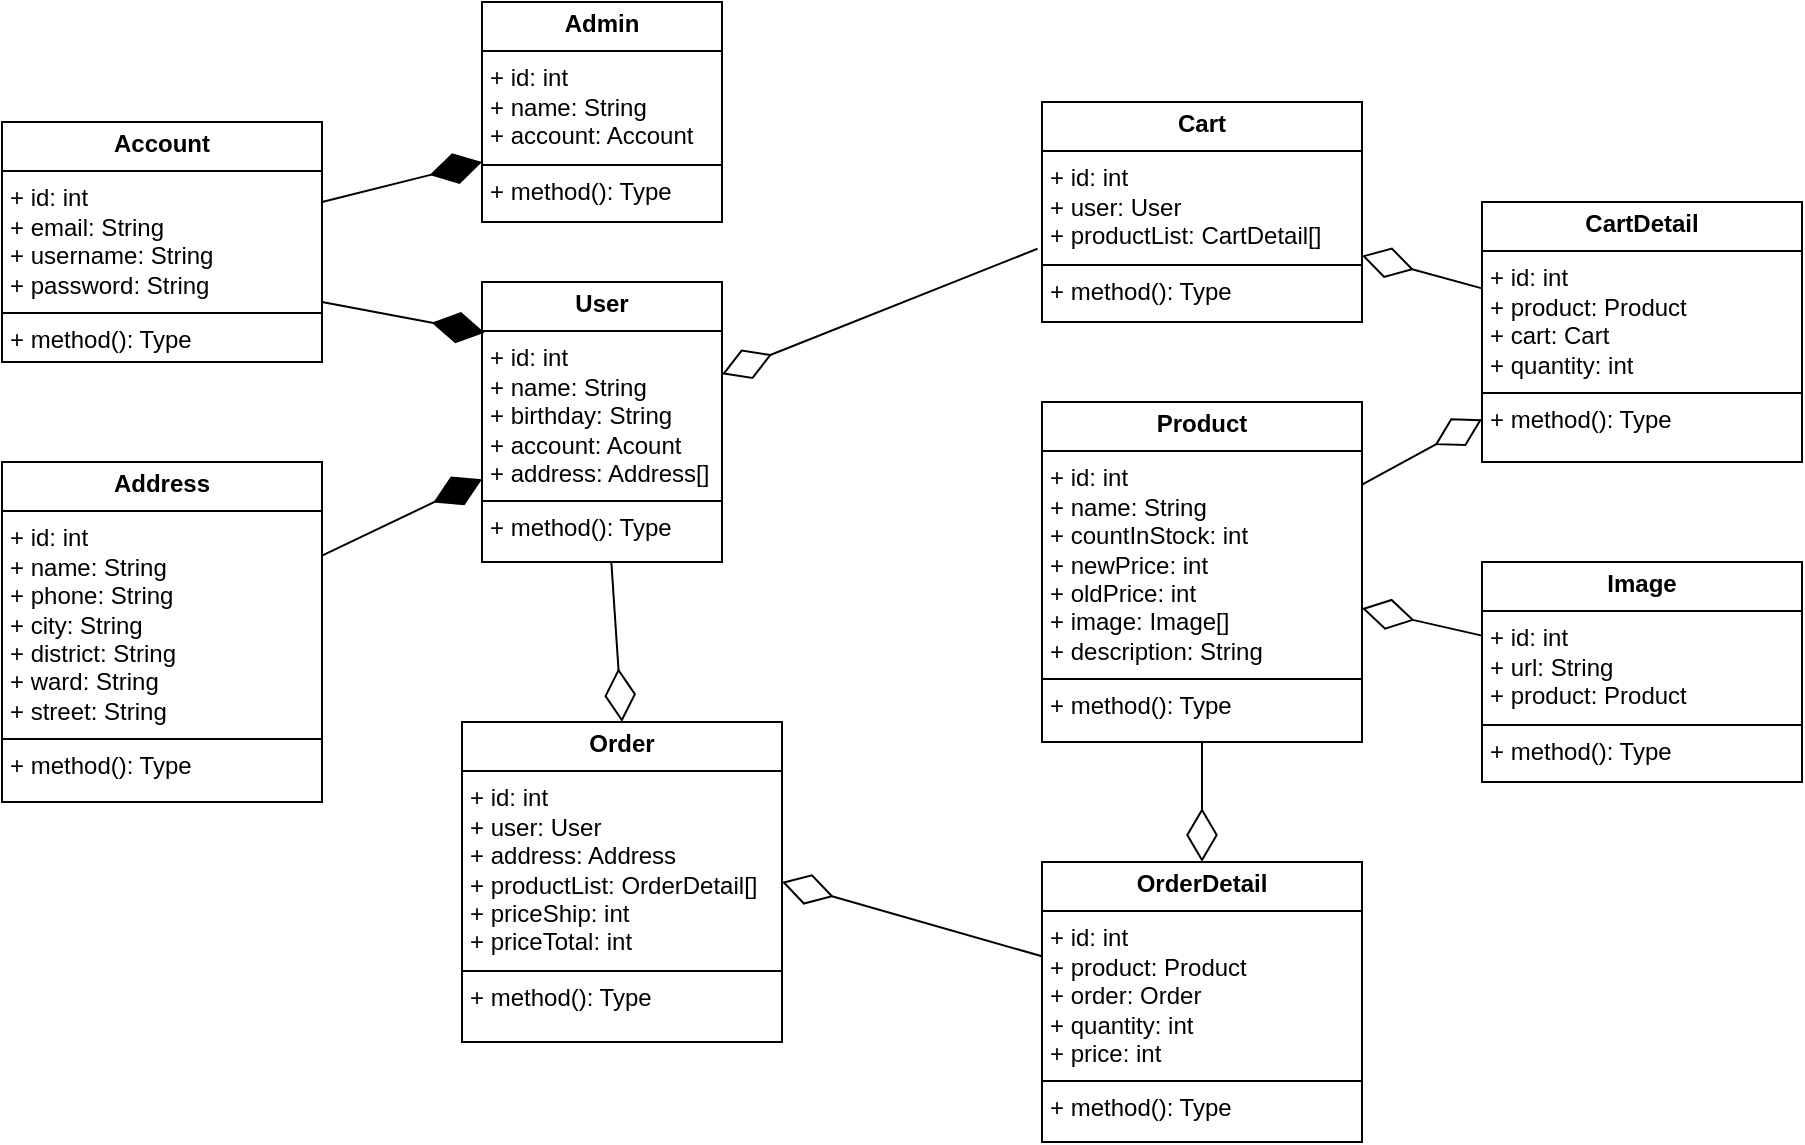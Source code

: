 <mxfile version="24.0.2" type="github">
  <diagram id="C5RBs43oDa-KdzZeNtuy" name="Page-1">
    <mxGraphModel dx="2788" dy="589" grid="1" gridSize="10" guides="1" tooltips="1" connect="1" arrows="1" fold="1" page="1" pageScale="1" pageWidth="827" pageHeight="1169" math="0" shadow="0">
      <root>
        <mxCell id="WIyWlLk6GJQsqaUBKTNV-0" />
        <mxCell id="WIyWlLk6GJQsqaUBKTNV-1" parent="WIyWlLk6GJQsqaUBKTNV-0" />
        <mxCell id="w0e5GJW-gyxkGX5B0kPQ-19" value="&lt;p style=&quot;margin:0px;margin-top:4px;text-align:center;&quot;&gt;&lt;b&gt;User&lt;/b&gt;&lt;/p&gt;&lt;hr size=&quot;1&quot; style=&quot;border-style:solid;&quot;&gt;&lt;p style=&quot;margin:0px;margin-left:4px;&quot;&gt;+ id: int&lt;/p&gt;&lt;p style=&quot;margin:0px;margin-left:4px;&quot;&gt;+ name: String&lt;/p&gt;&lt;p style=&quot;margin:0px;margin-left:4px;&quot;&gt;+ birthday: String&lt;/p&gt;&lt;p style=&quot;margin:0px;margin-left:4px;&quot;&gt;+ account: Acount&lt;/p&gt;&lt;p style=&quot;margin:0px;margin-left:4px;&quot;&gt;+ address: Address[]&lt;/p&gt;&lt;hr size=&quot;1&quot; style=&quot;border-style:solid;&quot;&gt;&lt;p style=&quot;margin:0px;margin-left:4px;&quot;&gt;+ method(): Type&lt;/p&gt;" style="verticalAlign=top;align=left;overflow=fill;html=1;whiteSpace=wrap;" vertex="1" parent="WIyWlLk6GJQsqaUBKTNV-1">
          <mxGeometry x="-700" y="140" width="120" height="140" as="geometry" />
        </mxCell>
        <mxCell id="w0e5GJW-gyxkGX5B0kPQ-27" value="&lt;p style=&quot;margin:0px;margin-top:4px;text-align:center;&quot;&gt;&lt;b&gt;Account&lt;/b&gt;&lt;/p&gt;&lt;hr size=&quot;1&quot; style=&quot;border-style:solid;&quot;&gt;&lt;p style=&quot;margin:0px;margin-left:4px;&quot;&gt;+ id: int&lt;/p&gt;&lt;p style=&quot;margin:0px;margin-left:4px;&quot;&gt;+ email: String&lt;/p&gt;&lt;p style=&quot;margin:0px;margin-left:4px;&quot;&gt;+ username: String&lt;/p&gt;&lt;p style=&quot;margin:0px;margin-left:4px;&quot;&gt;+ password: String&lt;/p&gt;&lt;hr size=&quot;1&quot; style=&quot;border-style:solid;&quot;&gt;&lt;p style=&quot;margin:0px;margin-left:4px;&quot;&gt;+ method(): Type&lt;/p&gt;" style="verticalAlign=top;align=left;overflow=fill;html=1;whiteSpace=wrap;" vertex="1" parent="WIyWlLk6GJQsqaUBKTNV-1">
          <mxGeometry x="-940" y="60" width="160" height="120" as="geometry" />
        </mxCell>
        <mxCell id="w0e5GJW-gyxkGX5B0kPQ-28" value="&lt;p style=&quot;margin:0px;margin-top:4px;text-align:center;&quot;&gt;&lt;b&gt;Admin&lt;/b&gt;&lt;/p&gt;&lt;hr size=&quot;1&quot; style=&quot;border-style:solid;&quot;&gt;&lt;p style=&quot;margin:0px;margin-left:4px;&quot;&gt;+ id: int&lt;/p&gt;&lt;p style=&quot;margin:0px;margin-left:4px;&quot;&gt;+ name: String&lt;/p&gt;&lt;p style=&quot;margin:0px;margin-left:4px;&quot;&gt;+ account: Account&lt;/p&gt;&lt;hr size=&quot;1&quot; style=&quot;border-style:solid;&quot;&gt;&lt;p style=&quot;margin:0px;margin-left:4px;&quot;&gt;+ method(): Type&lt;/p&gt;" style="verticalAlign=top;align=left;overflow=fill;html=1;whiteSpace=wrap;" vertex="1" parent="WIyWlLk6GJQsqaUBKTNV-1">
          <mxGeometry x="-700" width="120" height="110" as="geometry" />
        </mxCell>
        <mxCell id="w0e5GJW-gyxkGX5B0kPQ-29" value="" style="endArrow=diamondThin;endFill=1;endSize=24;html=1;rounded=0;" edge="1" parent="WIyWlLk6GJQsqaUBKTNV-1" source="w0e5GJW-gyxkGX5B0kPQ-27">
          <mxGeometry width="160" relative="1" as="geometry">
            <mxPoint x="-770" y="80" as="sourcePoint" />
            <mxPoint x="-700" y="80" as="targetPoint" />
            <Array as="points" />
          </mxGeometry>
        </mxCell>
        <mxCell id="w0e5GJW-gyxkGX5B0kPQ-30" value="" style="endArrow=diamondThin;endFill=1;endSize=24;html=1;rounded=0;entryX=0.011;entryY=0.181;entryDx=0;entryDy=0;entryPerimeter=0;exitX=1;exitY=0.75;exitDx=0;exitDy=0;" edge="1" parent="WIyWlLk6GJQsqaUBKTNV-1" source="w0e5GJW-gyxkGX5B0kPQ-27" target="w0e5GJW-gyxkGX5B0kPQ-19">
          <mxGeometry width="160" relative="1" as="geometry">
            <mxPoint x="-840" y="170" as="sourcePoint" />
            <mxPoint x="-700" y="170" as="targetPoint" />
          </mxGeometry>
        </mxCell>
        <mxCell id="w0e5GJW-gyxkGX5B0kPQ-32" value="&lt;p style=&quot;margin:0px;margin-top:4px;text-align:center;&quot;&gt;&lt;b&gt;Product&lt;/b&gt;&lt;/p&gt;&lt;hr size=&quot;1&quot; style=&quot;border-style:solid;&quot;&gt;&lt;p style=&quot;margin:0px;margin-left:4px;&quot;&gt;+ id: int&lt;/p&gt;&lt;p style=&quot;margin:0px;margin-left:4px;&quot;&gt;+ name: String&lt;/p&gt;&lt;p style=&quot;margin:0px;margin-left:4px;&quot;&gt;+ countInStock: int&lt;/p&gt;&lt;p style=&quot;margin:0px;margin-left:4px;&quot;&gt;+ newPrice: int&lt;/p&gt;&lt;p style=&quot;margin:0px;margin-left:4px;&quot;&gt;+ oldPrice: int&lt;/p&gt;&lt;p style=&quot;margin:0px;margin-left:4px;&quot;&gt;+ image: Image[]&lt;/p&gt;&lt;p style=&quot;margin:0px;margin-left:4px;&quot;&gt;+ description: String&lt;/p&gt;&lt;hr size=&quot;1&quot; style=&quot;border-style:solid;&quot;&gt;&lt;p style=&quot;margin:0px;margin-left:4px;&quot;&gt;+ method(): Type&lt;/p&gt;" style="verticalAlign=top;align=left;overflow=fill;html=1;whiteSpace=wrap;" vertex="1" parent="WIyWlLk6GJQsqaUBKTNV-1">
          <mxGeometry x="-420" y="200" width="160" height="170" as="geometry" />
        </mxCell>
        <mxCell id="w0e5GJW-gyxkGX5B0kPQ-33" value="&lt;p style=&quot;margin:0px;margin-top:4px;text-align:center;&quot;&gt;&lt;b&gt;Cart&lt;/b&gt;&lt;/p&gt;&lt;hr size=&quot;1&quot; style=&quot;border-style:solid;&quot;&gt;&lt;p style=&quot;margin:0px;margin-left:4px;&quot;&gt;+ id: int&lt;/p&gt;&lt;p style=&quot;margin:0px;margin-left:4px;&quot;&gt;+ user: User&lt;/p&gt;&lt;p style=&quot;margin:0px;margin-left:4px;&quot;&gt;+ productList: CartDetail[]&lt;/p&gt;&lt;hr size=&quot;1&quot; style=&quot;border-style:solid;&quot;&gt;&lt;p style=&quot;margin:0px;margin-left:4px;&quot;&gt;+ method(): Type&lt;/p&gt;" style="verticalAlign=top;align=left;overflow=fill;html=1;whiteSpace=wrap;" vertex="1" parent="WIyWlLk6GJQsqaUBKTNV-1">
          <mxGeometry x="-420" y="50" width="160" height="110" as="geometry" />
        </mxCell>
        <mxCell id="w0e5GJW-gyxkGX5B0kPQ-34" value="&lt;p style=&quot;margin:0px;margin-top:4px;text-align:center;&quot;&gt;&lt;b&gt;Order&lt;/b&gt;&lt;/p&gt;&lt;hr size=&quot;1&quot; style=&quot;border-style:solid;&quot;&gt;&lt;p style=&quot;margin:0px;margin-left:4px;&quot;&gt;+ id: int&lt;/p&gt;&lt;p style=&quot;margin:0px;margin-left:4px;&quot;&gt;+ user: User&lt;/p&gt;&lt;p style=&quot;margin:0px;margin-left:4px;&quot;&gt;+ address: Address&lt;/p&gt;&lt;p style=&quot;margin:0px;margin-left:4px;&quot;&gt;+ productList: OrderDetail[]&lt;/p&gt;&lt;p style=&quot;margin:0px;margin-left:4px;&quot;&gt;+ priceShip: int&lt;/p&gt;&lt;p style=&quot;margin:0px;margin-left:4px;&quot;&gt;+ priceTotal: int&lt;/p&gt;&lt;hr size=&quot;1&quot; style=&quot;border-style:solid;&quot;&gt;&lt;p style=&quot;margin:0px;margin-left:4px;&quot;&gt;+ method(): Type&lt;/p&gt;" style="verticalAlign=top;align=left;overflow=fill;html=1;whiteSpace=wrap;" vertex="1" parent="WIyWlLk6GJQsqaUBKTNV-1">
          <mxGeometry x="-710" y="360" width="160" height="160" as="geometry" />
        </mxCell>
        <mxCell id="w0e5GJW-gyxkGX5B0kPQ-35" value="&lt;p style=&quot;margin:0px;margin-top:4px;text-align:center;&quot;&gt;&lt;b&gt;Address&lt;/b&gt;&lt;/p&gt;&lt;hr size=&quot;1&quot; style=&quot;border-style:solid;&quot;&gt;&lt;p style=&quot;margin:0px;margin-left:4px;&quot;&gt;+ id: int&lt;/p&gt;&lt;p style=&quot;margin:0px;margin-left:4px;&quot;&gt;+ name: String&lt;/p&gt;&lt;p style=&quot;margin:0px;margin-left:4px;&quot;&gt;+ phone: String&lt;/p&gt;&lt;p style=&quot;margin:0px;margin-left:4px;&quot;&gt;+ city: String&lt;/p&gt;&lt;p style=&quot;margin:0px;margin-left:4px;&quot;&gt;+ district: String&lt;/p&gt;&lt;p style=&quot;margin:0px;margin-left:4px;&quot;&gt;+ ward: String&lt;/p&gt;&lt;p style=&quot;margin:0px;margin-left:4px;&quot;&gt;+ street: String&lt;/p&gt;&lt;hr size=&quot;1&quot; style=&quot;border-style:solid;&quot;&gt;&lt;p style=&quot;margin:0px;margin-left:4px;&quot;&gt;+ method(): Type&lt;/p&gt;" style="verticalAlign=top;align=left;overflow=fill;html=1;whiteSpace=wrap;" vertex="1" parent="WIyWlLk6GJQsqaUBKTNV-1">
          <mxGeometry x="-940" y="230" width="160" height="170" as="geometry" />
        </mxCell>
        <mxCell id="w0e5GJW-gyxkGX5B0kPQ-37" value="" style="endArrow=diamondThin;endFill=1;endSize=24;html=1;rounded=0;" edge="1" parent="WIyWlLk6GJQsqaUBKTNV-1" source="w0e5GJW-gyxkGX5B0kPQ-35" target="w0e5GJW-gyxkGX5B0kPQ-19">
          <mxGeometry width="160" relative="1" as="geometry">
            <mxPoint x="-630" y="310" as="sourcePoint" />
            <mxPoint x="-470" y="310" as="targetPoint" />
          </mxGeometry>
        </mxCell>
        <mxCell id="w0e5GJW-gyxkGX5B0kPQ-38" value="&lt;p style=&quot;margin:0px;margin-top:4px;text-align:center;&quot;&gt;&lt;b&gt;OrderDetail&lt;/b&gt;&lt;/p&gt;&lt;hr size=&quot;1&quot; style=&quot;border-style:solid;&quot;&gt;&lt;p style=&quot;margin:0px;margin-left:4px;&quot;&gt;+ id: int&lt;/p&gt;&lt;p style=&quot;margin:0px;margin-left:4px;&quot;&gt;+ product: Product&lt;/p&gt;&lt;p style=&quot;margin:0px;margin-left:4px;&quot;&gt;+ order: Order&lt;/p&gt;&lt;p style=&quot;margin:0px;margin-left:4px;&quot;&gt;+ quantity: int&lt;/p&gt;&lt;p style=&quot;margin:0px;margin-left:4px;&quot;&gt;+ price: int&lt;/p&gt;&lt;hr size=&quot;1&quot; style=&quot;border-style:solid;&quot;&gt;&lt;p style=&quot;margin:0px;margin-left:4px;&quot;&gt;+ method(): Type&lt;/p&gt;" style="verticalAlign=top;align=left;overflow=fill;html=1;whiteSpace=wrap;" vertex="1" parent="WIyWlLk6GJQsqaUBKTNV-1">
          <mxGeometry x="-420" y="430" width="160" height="140" as="geometry" />
        </mxCell>
        <mxCell id="w0e5GJW-gyxkGX5B0kPQ-39" value="&lt;p style=&quot;margin:0px;margin-top:4px;text-align:center;&quot;&gt;&lt;b&gt;Image&lt;/b&gt;&lt;/p&gt;&lt;hr size=&quot;1&quot; style=&quot;border-style:solid;&quot;&gt;&lt;p style=&quot;margin:0px;margin-left:4px;&quot;&gt;+ id: int&lt;/p&gt;&lt;p style=&quot;margin:0px;margin-left:4px;&quot;&gt;+ url: String&lt;/p&gt;&lt;p style=&quot;margin:0px;margin-left:4px;&quot;&gt;+ product: Product&lt;/p&gt;&lt;hr size=&quot;1&quot; style=&quot;border-style:solid;&quot;&gt;&lt;p style=&quot;margin:0px;margin-left:4px;&quot;&gt;+ method(): Type&lt;/p&gt;" style="verticalAlign=top;align=left;overflow=fill;html=1;whiteSpace=wrap;" vertex="1" parent="WIyWlLk6GJQsqaUBKTNV-1">
          <mxGeometry x="-200" y="280" width="160" height="110" as="geometry" />
        </mxCell>
        <mxCell id="w0e5GJW-gyxkGX5B0kPQ-40" value="" style="endArrow=diamondThin;endFill=0;endSize=24;html=1;rounded=0;" edge="1" parent="WIyWlLk6GJQsqaUBKTNV-1" source="w0e5GJW-gyxkGX5B0kPQ-39" target="w0e5GJW-gyxkGX5B0kPQ-32">
          <mxGeometry width="160" relative="1" as="geometry">
            <mxPoint x="-180" y="190" as="sourcePoint" />
            <mxPoint x="-320" y="70" as="targetPoint" />
          </mxGeometry>
        </mxCell>
        <mxCell id="w0e5GJW-gyxkGX5B0kPQ-41" value="&lt;p style=&quot;margin:0px;margin-top:4px;text-align:center;&quot;&gt;&lt;b&gt;CartDetail&lt;/b&gt;&lt;/p&gt;&lt;hr size=&quot;1&quot; style=&quot;border-style:solid;&quot;&gt;&lt;p style=&quot;margin:0px;margin-left:4px;&quot;&gt;+ id: int&lt;/p&gt;&lt;p style=&quot;margin:0px;margin-left:4px;&quot;&gt;+ product: Product&lt;/p&gt;&lt;p style=&quot;margin:0px;margin-left:4px;&quot;&gt;+ cart: Cart&lt;/p&gt;&lt;p style=&quot;margin:0px;margin-left:4px;&quot;&gt;+ quantity: int&lt;/p&gt;&lt;hr size=&quot;1&quot; style=&quot;border-style:solid;&quot;&gt;&lt;p style=&quot;margin:0px;margin-left:4px;&quot;&gt;+ method(): Type&lt;/p&gt;" style="verticalAlign=top;align=left;overflow=fill;html=1;whiteSpace=wrap;" vertex="1" parent="WIyWlLk6GJQsqaUBKTNV-1">
          <mxGeometry x="-200" y="100" width="160" height="130" as="geometry" />
        </mxCell>
        <mxCell id="w0e5GJW-gyxkGX5B0kPQ-42" value="" style="endArrow=diamondThin;endFill=0;endSize=24;html=1;rounded=0;exitX=-0.014;exitY=0.667;exitDx=0;exitDy=0;exitPerimeter=0;" edge="1" parent="WIyWlLk6GJQsqaUBKTNV-1" source="w0e5GJW-gyxkGX5B0kPQ-33" target="w0e5GJW-gyxkGX5B0kPQ-19">
          <mxGeometry width="160" relative="1" as="geometry">
            <mxPoint x="-540" y="210" as="sourcePoint" />
            <mxPoint x="-380" y="210" as="targetPoint" />
          </mxGeometry>
        </mxCell>
        <mxCell id="w0e5GJW-gyxkGX5B0kPQ-43" value="" style="endArrow=diamondThin;endFill=0;endSize=24;html=1;rounded=0;" edge="1" parent="WIyWlLk6GJQsqaUBKTNV-1" source="w0e5GJW-gyxkGX5B0kPQ-32" target="w0e5GJW-gyxkGX5B0kPQ-41">
          <mxGeometry width="160" relative="1" as="geometry">
            <mxPoint x="-360" y="200" as="sourcePoint" />
            <mxPoint x="-240" y="270" as="targetPoint" />
            <Array as="points" />
          </mxGeometry>
        </mxCell>
        <mxCell id="w0e5GJW-gyxkGX5B0kPQ-44" value="" style="endArrow=diamondThin;endFill=0;endSize=24;html=1;rounded=0;" edge="1" parent="WIyWlLk6GJQsqaUBKTNV-1" source="w0e5GJW-gyxkGX5B0kPQ-41" target="w0e5GJW-gyxkGX5B0kPQ-33">
          <mxGeometry width="160" relative="1" as="geometry">
            <mxPoint x="-430" y="200" as="sourcePoint" />
            <mxPoint x="-270" y="200" as="targetPoint" />
          </mxGeometry>
        </mxCell>
        <mxCell id="w0e5GJW-gyxkGX5B0kPQ-49" value="" style="endArrow=diamondThin;endFill=0;endSize=24;html=1;rounded=0;exitX=0.5;exitY=1;exitDx=0;exitDy=0;entryX=0.5;entryY=0;entryDx=0;entryDy=0;" edge="1" parent="WIyWlLk6GJQsqaUBKTNV-1" source="w0e5GJW-gyxkGX5B0kPQ-32" target="w0e5GJW-gyxkGX5B0kPQ-38">
          <mxGeometry width="160" relative="1" as="geometry">
            <mxPoint x="-440" y="400" as="sourcePoint" />
            <mxPoint x="-390" y="410" as="targetPoint" />
          </mxGeometry>
        </mxCell>
        <mxCell id="w0e5GJW-gyxkGX5B0kPQ-50" value="" style="endArrow=diamondThin;endFill=0;endSize=24;html=1;rounded=0;entryX=1;entryY=0.5;entryDx=0;entryDy=0;" edge="1" parent="WIyWlLk6GJQsqaUBKTNV-1" source="w0e5GJW-gyxkGX5B0kPQ-38" target="w0e5GJW-gyxkGX5B0kPQ-34">
          <mxGeometry width="160" relative="1" as="geometry">
            <mxPoint x="-640" y="550" as="sourcePoint" />
            <mxPoint x="-480" y="550" as="targetPoint" />
          </mxGeometry>
        </mxCell>
        <mxCell id="w0e5GJW-gyxkGX5B0kPQ-51" value="" style="endArrow=diamondThin;endFill=0;endSize=24;html=1;rounded=0;entryX=0.5;entryY=0;entryDx=0;entryDy=0;" edge="1" parent="WIyWlLk6GJQsqaUBKTNV-1" source="w0e5GJW-gyxkGX5B0kPQ-19" target="w0e5GJW-gyxkGX5B0kPQ-34">
          <mxGeometry width="160" relative="1" as="geometry">
            <mxPoint x="-430" y="340" as="sourcePoint" />
            <mxPoint x="-460" y="310" as="targetPoint" />
          </mxGeometry>
        </mxCell>
      </root>
    </mxGraphModel>
  </diagram>
</mxfile>
